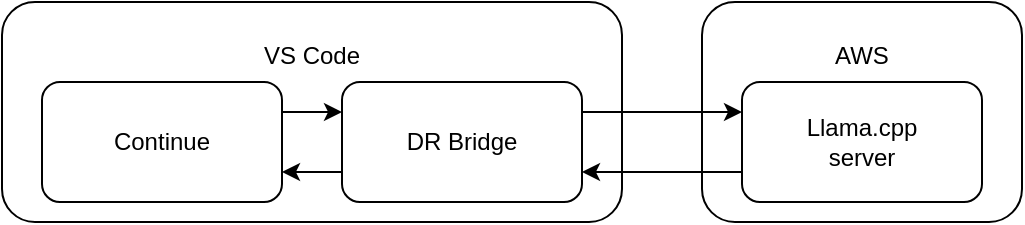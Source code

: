 <mxfile version="22.1.3" type="github">
  <diagram name="Page-1" id="4TbU5-jDWlx2t7Kz9J2I">
    <mxGraphModel dx="1185" dy="659" grid="1" gridSize="10" guides="1" tooltips="1" connect="1" arrows="1" fold="1" page="1" pageScale="1" pageWidth="850" pageHeight="1100" math="0" shadow="0">
      <root>
        <mxCell id="0" />
        <mxCell id="1" parent="0" />
        <mxCell id="95Bf_sK_QVl8CmpGReQb-2" value="&lt;div&gt;VS Code&lt;/div&gt;&lt;div&gt;&lt;br&gt;&lt;/div&gt;&lt;div&gt;&lt;br&gt;&lt;/div&gt;&lt;div&gt;&lt;br&gt;&lt;/div&gt;&lt;div&gt;&lt;br&gt;&lt;/div&gt;" style="rounded=1;whiteSpace=wrap;html=1;" vertex="1" parent="1">
          <mxGeometry x="90" y="190" width="310" height="110" as="geometry" />
        </mxCell>
        <mxCell id="95Bf_sK_QVl8CmpGReQb-4" style="edgeStyle=orthogonalEdgeStyle;rounded=0;orthogonalLoop=1;jettySize=auto;html=1;exitX=1;exitY=0.25;exitDx=0;exitDy=0;entryX=0;entryY=0.25;entryDx=0;entryDy=0;" edge="1" parent="1" source="95Bf_sK_QVl8CmpGReQb-1" target="95Bf_sK_QVl8CmpGReQb-3">
          <mxGeometry relative="1" as="geometry" />
        </mxCell>
        <mxCell id="95Bf_sK_QVl8CmpGReQb-1" value="Continue" style="rounded=1;whiteSpace=wrap;html=1;" vertex="1" parent="1">
          <mxGeometry x="110" y="230" width="120" height="60" as="geometry" />
        </mxCell>
        <mxCell id="95Bf_sK_QVl8CmpGReQb-5" style="edgeStyle=orthogonalEdgeStyle;rounded=0;orthogonalLoop=1;jettySize=auto;html=1;exitX=0;exitY=0.75;exitDx=0;exitDy=0;entryX=1;entryY=0.75;entryDx=0;entryDy=0;" edge="1" parent="1" source="95Bf_sK_QVl8CmpGReQb-3" target="95Bf_sK_QVl8CmpGReQb-1">
          <mxGeometry relative="1" as="geometry" />
        </mxCell>
        <mxCell id="95Bf_sK_QVl8CmpGReQb-6" value="&lt;div&gt;AWS&lt;/div&gt;&lt;div&gt;&lt;br&gt;&lt;/div&gt;&lt;div&gt;&lt;br&gt;&lt;/div&gt;&lt;div&gt;&lt;br&gt;&lt;/div&gt;&lt;div&gt;&lt;br&gt;&lt;/div&gt;" style="rounded=1;whiteSpace=wrap;html=1;" vertex="1" parent="1">
          <mxGeometry x="440" y="190" width="160" height="110" as="geometry" />
        </mxCell>
        <mxCell id="95Bf_sK_QVl8CmpGReQb-10" style="edgeStyle=orthogonalEdgeStyle;rounded=0;orthogonalLoop=1;jettySize=auto;html=1;exitX=1;exitY=0.25;exitDx=0;exitDy=0;entryX=0;entryY=0.25;entryDx=0;entryDy=0;" edge="1" parent="1" source="95Bf_sK_QVl8CmpGReQb-3" target="95Bf_sK_QVl8CmpGReQb-7">
          <mxGeometry relative="1" as="geometry" />
        </mxCell>
        <mxCell id="95Bf_sK_QVl8CmpGReQb-3" value="DR Bridge" style="rounded=1;whiteSpace=wrap;html=1;" vertex="1" parent="1">
          <mxGeometry x="260" y="230" width="120" height="60" as="geometry" />
        </mxCell>
        <mxCell id="95Bf_sK_QVl8CmpGReQb-9" style="edgeStyle=orthogonalEdgeStyle;rounded=0;orthogonalLoop=1;jettySize=auto;html=1;exitX=0;exitY=0.75;exitDx=0;exitDy=0;entryX=1;entryY=0.75;entryDx=0;entryDy=0;" edge="1" parent="1" source="95Bf_sK_QVl8CmpGReQb-7" target="95Bf_sK_QVl8CmpGReQb-3">
          <mxGeometry relative="1" as="geometry" />
        </mxCell>
        <mxCell id="95Bf_sK_QVl8CmpGReQb-7" value="&lt;div&gt;Llama.cpp&lt;/div&gt;&lt;div&gt;server&lt;br&gt;&lt;/div&gt;" style="rounded=1;whiteSpace=wrap;html=1;" vertex="1" parent="1">
          <mxGeometry x="460" y="230" width="120" height="60" as="geometry" />
        </mxCell>
      </root>
    </mxGraphModel>
  </diagram>
</mxfile>

